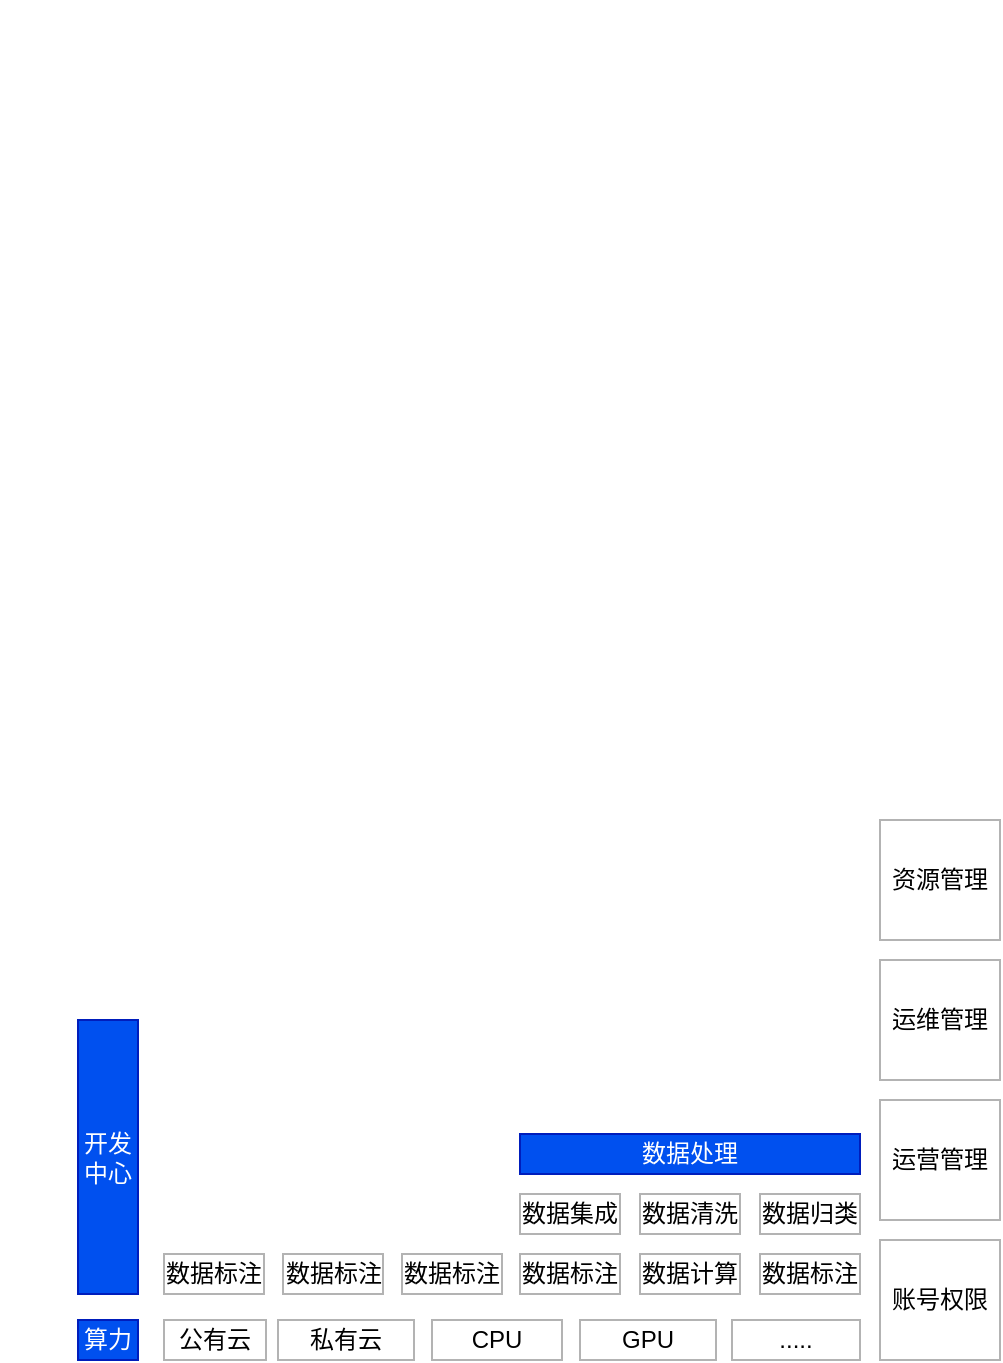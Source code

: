 <mxfile version="14.9.6" type="github">
  <diagram id="Ht1M8jgEwFfnCIfOTk4-" name="Page-1">
    <mxGraphModel dx="1505" dy="455" grid="0" gridSize="10" guides="1" tooltips="1" connect="1" arrows="1" fold="1" page="1" pageScale="1" pageWidth="827" pageHeight="1169" math="0" shadow="0">
      <root>
        <mxCell id="0" />
        <mxCell id="1" parent="0" />
        <mxCell id="sR6iaG6ek7NB8Ki9UmXm-1" value="" style="shape=image;verticalLabelPosition=bottom;labelBackgroundColor=#ffffff;verticalAlign=top;aspect=fixed;imageAspect=0;image=https://bce.bdstatic.com/p3m/common-service/uploads/AI%E4%B8%AD%E5%8F%B0-%E6%9E%B6%E6%9E%84%E5%9B%BE_edd81eb.png;" vertex="1" parent="1">
          <mxGeometry x="-580" y="350" width="498.21" height="320.96" as="geometry" />
        </mxCell>
        <mxCell id="sR6iaG6ek7NB8Ki9UmXm-3" value="公有云" style="rounded=0;whiteSpace=wrap;html=1;strokeColor=#B3B3B3;" vertex="1" parent="1">
          <mxGeometry x="-498" y="1010" width="51" height="20" as="geometry" />
        </mxCell>
        <mxCell id="sR6iaG6ek7NB8Ki9UmXm-4" value="私有云" style="rounded=0;whiteSpace=wrap;html=1;strokeColor=#B3B3B3;" vertex="1" parent="1">
          <mxGeometry x="-441" y="1010" width="68" height="20" as="geometry" />
        </mxCell>
        <mxCell id="sR6iaG6ek7NB8Ki9UmXm-5" value="CPU" style="rounded=0;whiteSpace=wrap;html=1;strokeColor=#B3B3B3;" vertex="1" parent="1">
          <mxGeometry x="-364" y="1010" width="65" height="20" as="geometry" />
        </mxCell>
        <mxCell id="sR6iaG6ek7NB8Ki9UmXm-6" value="GPU" style="rounded=0;whiteSpace=wrap;html=1;strokeColor=#B3B3B3;" vertex="1" parent="1">
          <mxGeometry x="-290" y="1010" width="68" height="20" as="geometry" />
        </mxCell>
        <mxCell id="sR6iaG6ek7NB8Ki9UmXm-7" value="&lt;div&gt;&lt;span&gt;.....&lt;/span&gt;&lt;/div&gt;" style="rounded=0;whiteSpace=wrap;html=1;align=center;strokeColor=#B3B3B3;" vertex="1" parent="1">
          <mxGeometry x="-214" y="1010" width="64" height="20" as="geometry" />
        </mxCell>
        <mxCell id="sR6iaG6ek7NB8Ki9UmXm-8" value="算力" style="rounded=0;whiteSpace=wrap;html=1;fillColor=#0050ef;strokeColor=#001DBC;fontColor=#ffffff;" vertex="1" parent="1">
          <mxGeometry x="-541" y="1010" width="30" height="20" as="geometry" />
        </mxCell>
        <mxCell id="sR6iaG6ek7NB8Ki9UmXm-9" value="账号权限" style="whiteSpace=wrap;html=1;aspect=fixed;strokeColor=#B3B3B3;" vertex="1" parent="1">
          <mxGeometry x="-140" y="970" width="60" height="60" as="geometry" />
        </mxCell>
        <mxCell id="sR6iaG6ek7NB8Ki9UmXm-11" value="运营管理" style="whiteSpace=wrap;html=1;aspect=fixed;strokeColor=#B3B3B3;" vertex="1" parent="1">
          <mxGeometry x="-140" y="900" width="60" height="60" as="geometry" />
        </mxCell>
        <mxCell id="sR6iaG6ek7NB8Ki9UmXm-14" value="数据集成" style="rounded=0;whiteSpace=wrap;html=1;strokeColor=#B3B3B3;" vertex="1" parent="1">
          <mxGeometry x="-320" y="947" width="50" height="20" as="geometry" />
        </mxCell>
        <mxCell id="sR6iaG6ek7NB8Ki9UmXm-15" value="数据清洗" style="rounded=0;whiteSpace=wrap;html=1;strokeColor=#B3B3B3;" vertex="1" parent="1">
          <mxGeometry x="-260" y="947" width="50" height="20" as="geometry" />
        </mxCell>
        <mxCell id="sR6iaG6ek7NB8Ki9UmXm-16" value="数据归类" style="rounded=0;whiteSpace=wrap;html=1;strokeColor=#B3B3B3;" vertex="1" parent="1">
          <mxGeometry x="-200" y="947" width="50" height="20" as="geometry" />
        </mxCell>
        <mxCell id="sR6iaG6ek7NB8Ki9UmXm-17" value="数据标注" style="rounded=0;whiteSpace=wrap;html=1;strokeColor=#B3B3B3;" vertex="1" parent="1">
          <mxGeometry x="-320" y="977" width="50" height="20" as="geometry" />
        </mxCell>
        <mxCell id="sR6iaG6ek7NB8Ki9UmXm-18" value="数据计算" style="rounded=0;whiteSpace=wrap;html=1;strokeColor=#B3B3B3;" vertex="1" parent="1">
          <mxGeometry x="-260" y="977" width="50" height="20" as="geometry" />
        </mxCell>
        <mxCell id="sR6iaG6ek7NB8Ki9UmXm-19" value="数据标注" style="rounded=0;whiteSpace=wrap;html=1;strokeColor=#B3B3B3;" vertex="1" parent="1">
          <mxGeometry x="-200" y="977" width="50" height="20" as="geometry" />
        </mxCell>
        <mxCell id="sR6iaG6ek7NB8Ki9UmXm-21" value="运维管理" style="whiteSpace=wrap;html=1;aspect=fixed;strokeColor=#B3B3B3;" vertex="1" parent="1">
          <mxGeometry x="-140" y="830" width="60" height="60" as="geometry" />
        </mxCell>
        <mxCell id="sR6iaG6ek7NB8Ki9UmXm-22" value="资源管理" style="whiteSpace=wrap;html=1;aspect=fixed;strokeColor=#B3B3B3;" vertex="1" parent="1">
          <mxGeometry x="-140" y="760" width="60" height="60" as="geometry" />
        </mxCell>
        <mxCell id="sR6iaG6ek7NB8Ki9UmXm-24" value="数据处理" style="rounded=0;whiteSpace=wrap;html=1;strokeColor=#001DBC;fillColor=#0050ef;fontColor=#ffffff;" vertex="1" parent="1">
          <mxGeometry x="-320" y="917" width="170" height="20" as="geometry" />
        </mxCell>
        <mxCell id="sR6iaG6ek7NB8Ki9UmXm-25" value="数据标注" style="rounded=0;whiteSpace=wrap;html=1;strokeColor=#B3B3B3;" vertex="1" parent="1">
          <mxGeometry x="-498" y="977" width="50" height="20" as="geometry" />
        </mxCell>
        <mxCell id="sR6iaG6ek7NB8Ki9UmXm-26" value="数据标注" style="rounded=0;whiteSpace=wrap;html=1;strokeColor=#B3B3B3;" vertex="1" parent="1">
          <mxGeometry x="-438.5" y="977" width="50" height="20" as="geometry" />
        </mxCell>
        <mxCell id="sR6iaG6ek7NB8Ki9UmXm-27" value="数据标注" style="rounded=0;whiteSpace=wrap;html=1;strokeColor=#B3B3B3;" vertex="1" parent="1">
          <mxGeometry x="-379" y="977" width="50" height="20" as="geometry" />
        </mxCell>
        <mxCell id="sR6iaG6ek7NB8Ki9UmXm-28" value="开发中心" style="rounded=0;whiteSpace=wrap;html=1;fillColor=#0050ef;strokeColor=#001DBC;fontColor=#ffffff;" vertex="1" parent="1">
          <mxGeometry x="-541" y="860" width="30" height="137" as="geometry" />
        </mxCell>
      </root>
    </mxGraphModel>
  </diagram>
</mxfile>
